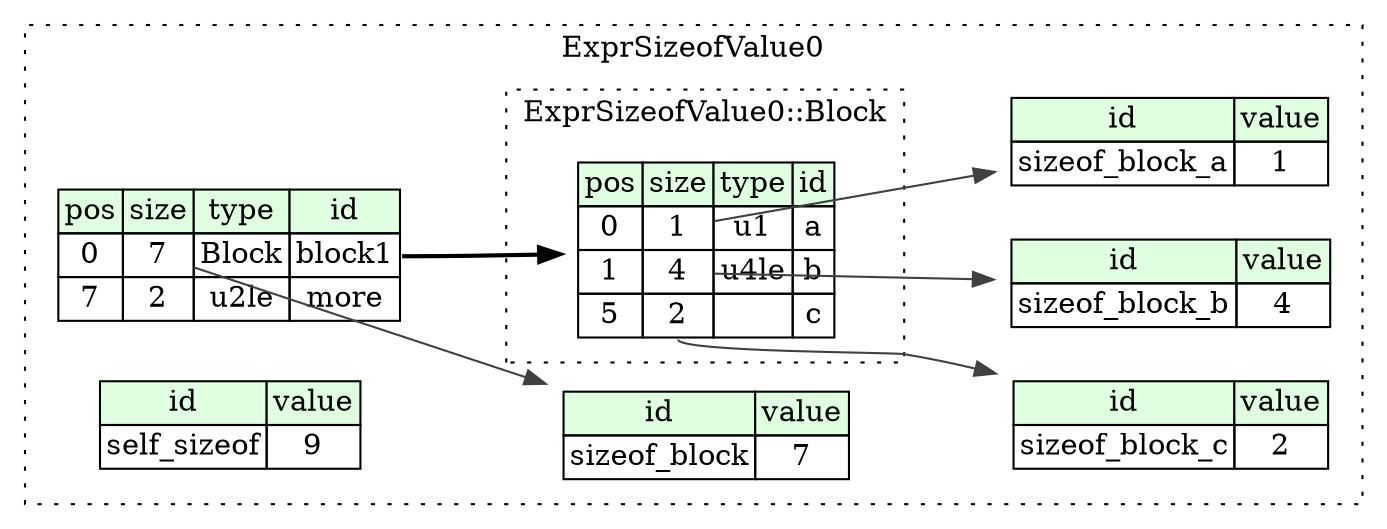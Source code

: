 digraph {
	rankdir=LR;
	node [shape=plaintext];
	subgraph cluster__expr_sizeof_value_0 {
		label="ExprSizeofValue0";
		graph[style=dotted];

		expr_sizeof_value_0__seq [label=<<TABLE BORDER="0" CELLBORDER="1" CELLSPACING="0">
			<TR><TD BGCOLOR="#E0FFE0">pos</TD><TD BGCOLOR="#E0FFE0">size</TD><TD BGCOLOR="#E0FFE0">type</TD><TD BGCOLOR="#E0FFE0">id</TD></TR>
			<TR><TD PORT="block1_pos">0</TD><TD PORT="block1_size">7</TD><TD>Block</TD><TD PORT="block1_type">block1</TD></TR>
			<TR><TD PORT="more_pos">7</TD><TD PORT="more_size">2</TD><TD>u2le</TD><TD PORT="more_type">more</TD></TR>
		</TABLE>>];
		expr_sizeof_value_0__inst__self_sizeof [label=<<TABLE BORDER="0" CELLBORDER="1" CELLSPACING="0">
			<TR><TD BGCOLOR="#E0FFE0">id</TD><TD BGCOLOR="#E0FFE0">value</TD></TR>
			<TR><TD>self_sizeof</TD><TD>9</TD></TR>
		</TABLE>>];
		expr_sizeof_value_0__inst__sizeof_block [label=<<TABLE BORDER="0" CELLBORDER="1" CELLSPACING="0">
			<TR><TD BGCOLOR="#E0FFE0">id</TD><TD BGCOLOR="#E0FFE0">value</TD></TR>
			<TR><TD>sizeof_block</TD><TD>7</TD></TR>
		</TABLE>>];
		expr_sizeof_value_0__inst__sizeof_block_a [label=<<TABLE BORDER="0" CELLBORDER="1" CELLSPACING="0">
			<TR><TD BGCOLOR="#E0FFE0">id</TD><TD BGCOLOR="#E0FFE0">value</TD></TR>
			<TR><TD>sizeof_block_a</TD><TD>1</TD></TR>
		</TABLE>>];
		expr_sizeof_value_0__inst__sizeof_block_b [label=<<TABLE BORDER="0" CELLBORDER="1" CELLSPACING="0">
			<TR><TD BGCOLOR="#E0FFE0">id</TD><TD BGCOLOR="#E0FFE0">value</TD></TR>
			<TR><TD>sizeof_block_b</TD><TD>4</TD></TR>
		</TABLE>>];
		expr_sizeof_value_0__inst__sizeof_block_c [label=<<TABLE BORDER="0" CELLBORDER="1" CELLSPACING="0">
			<TR><TD BGCOLOR="#E0FFE0">id</TD><TD BGCOLOR="#E0FFE0">value</TD></TR>
			<TR><TD>sizeof_block_c</TD><TD>2</TD></TR>
		</TABLE>>];
		subgraph cluster__block {
			label="ExprSizeofValue0::Block";
			graph[style=dotted];

			block__seq [label=<<TABLE BORDER="0" CELLBORDER="1" CELLSPACING="0">
				<TR><TD BGCOLOR="#E0FFE0">pos</TD><TD BGCOLOR="#E0FFE0">size</TD><TD BGCOLOR="#E0FFE0">type</TD><TD BGCOLOR="#E0FFE0">id</TD></TR>
				<TR><TD PORT="a_pos">0</TD><TD PORT="a_size">1</TD><TD>u1</TD><TD PORT="a_type">a</TD></TR>
				<TR><TD PORT="b_pos">1</TD><TD PORT="b_size">4</TD><TD>u4le</TD><TD PORT="b_type">b</TD></TR>
				<TR><TD PORT="c_pos">5</TD><TD PORT="c_size">2</TD><TD></TD><TD PORT="c_type">c</TD></TR>
			</TABLE>>];
		}
	}
	expr_sizeof_value_0__seq:block1_type -> block__seq [style=bold];
	expr_sizeof_value_0__seq:block1_size -> expr_sizeof_value_0__inst__sizeof_block [color="#404040"];
	block__seq:a_size -> expr_sizeof_value_0__inst__sizeof_block_a [color="#404040"];
	block__seq:b_size -> expr_sizeof_value_0__inst__sizeof_block_b [color="#404040"];
	block__seq:c_size -> expr_sizeof_value_0__inst__sizeof_block_c [color="#404040"];
}
